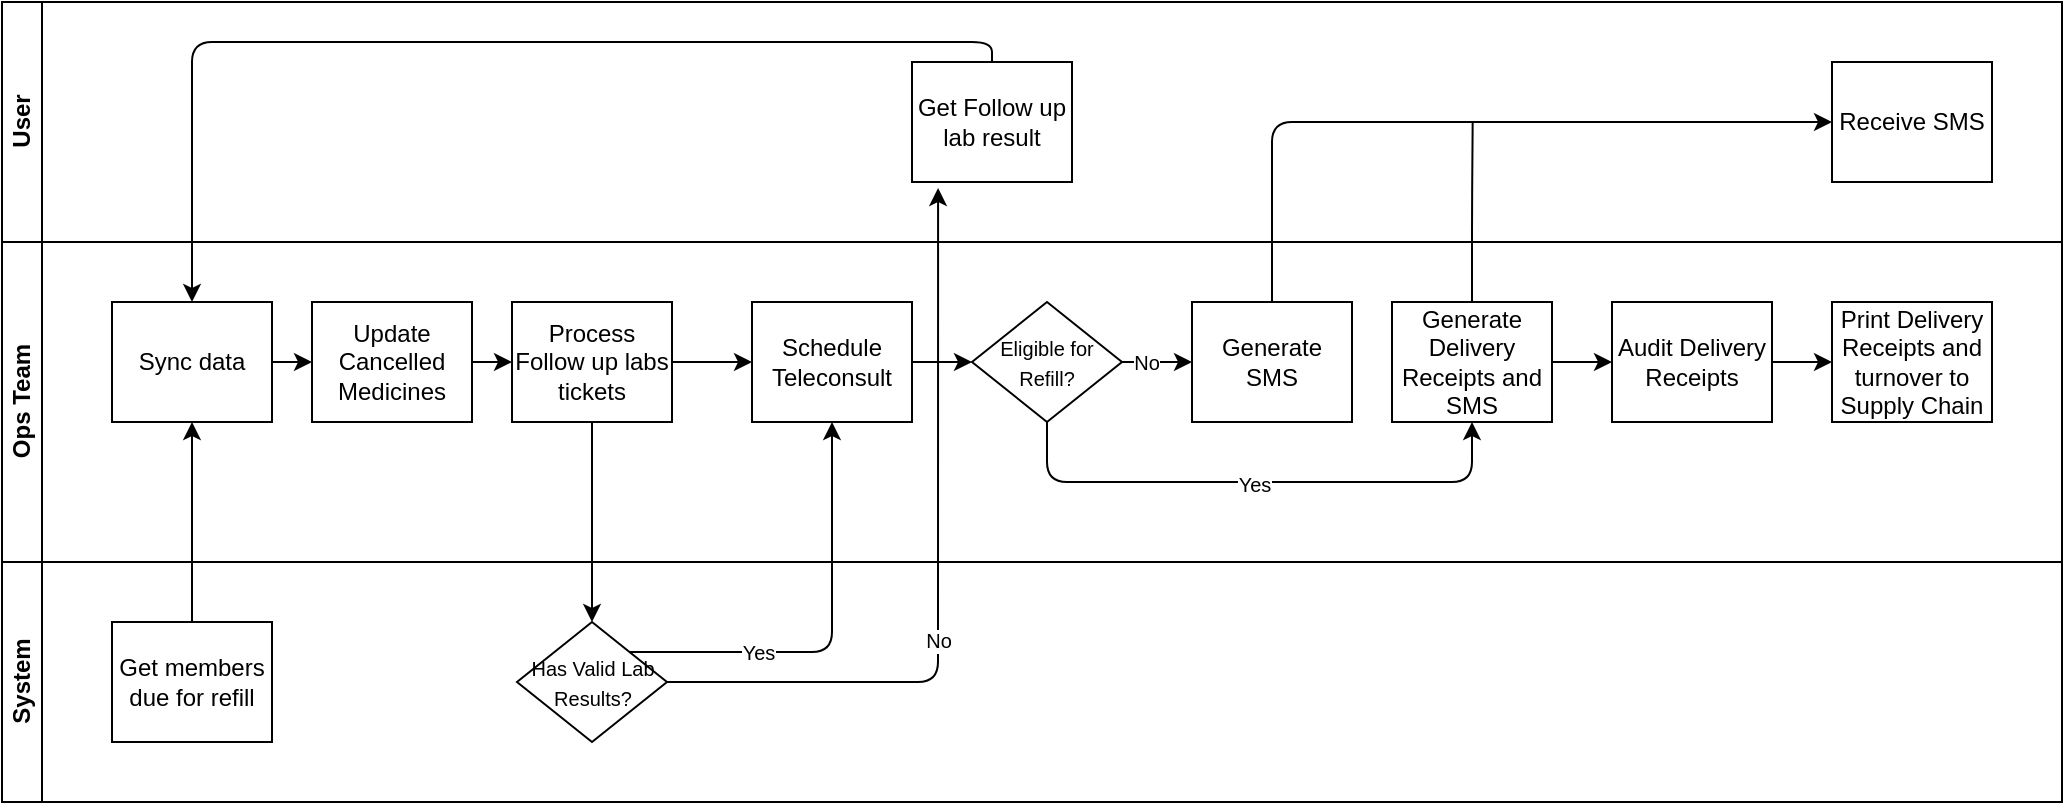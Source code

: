<mxfile>
    <diagram id="6EdcWHPuBUTrfilaugjj" name="Page-1">
        <mxGraphModel dx="832" dy="335" grid="1" gridSize="10" guides="1" tooltips="1" connect="1" arrows="1" fold="1" page="1" pageScale="1" pageWidth="850" pageHeight="1100" math="0" shadow="0">
            <root>
                <mxCell id="0"/>
                <mxCell id="1" parent="0"/>
                <mxCell id="2" value="" style="swimlane;html=1;childLayout=stackLayout;resizeParent=1;resizeParentMax=0;horizontal=0;startSize=0;horizontalStack=0;" parent="1" vertex="1">
                    <mxGeometry x="195" y="40" width="1030" height="400" as="geometry"/>
                </mxCell>
                <mxCell id="7" value="User" style="swimlane;html=1;startSize=20;horizontal=0;" parent="2" vertex="1">
                    <mxGeometry width="1030" height="120" as="geometry"/>
                </mxCell>
                <mxCell id="42" value="Get Follow up lab result" style="rounded=0;whiteSpace=wrap;html=1;fontFamily=Helvetica;fontSize=12;fontColor=#000000;align=center;" parent="7" vertex="1">
                    <mxGeometry x="455" y="30" width="80" height="60" as="geometry"/>
                </mxCell>
                <mxCell id="63" value="Receive SMS" style="rounded=0;whiteSpace=wrap;html=1;fontFamily=Helvetica;fontSize=12;fontColor=#000000;align=center;" parent="7" vertex="1">
                    <mxGeometry x="915" y="30" width="80" height="60" as="geometry"/>
                </mxCell>
                <mxCell id="22" value="Ops Team" style="swimlane;html=1;startSize=20;horizontal=0;" parent="2" vertex="1">
                    <mxGeometry y="120" width="1030" height="160" as="geometry"/>
                </mxCell>
                <mxCell id="31" style="edgeStyle=none;html=1;exitX=1;exitY=0.5;exitDx=0;exitDy=0;entryX=0;entryY=0.5;entryDx=0;entryDy=0;fontSize=10;fontColor=#FFFFFF;" parent="22" source="24" target="30" edge="1">
                    <mxGeometry relative="1" as="geometry"/>
                </mxCell>
                <mxCell id="24" value="Process Follow up labs tickets" style="rounded=0;whiteSpace=wrap;html=1;fontFamily=Helvetica;fontSize=12;fontColor=#000000;align=center;" parent="22" vertex="1">
                    <mxGeometry x="255" y="30" width="80" height="60" as="geometry"/>
                </mxCell>
                <mxCell id="52" style="edgeStyle=orthogonalEdgeStyle;html=1;exitX=1;exitY=0.5;exitDx=0;exitDy=0;entryX=0;entryY=0.5;entryDx=0;entryDy=0;fontSize=10;fontColor=#FFFFFF;" parent="22" source="30" edge="1">
                    <mxGeometry relative="1" as="geometry">
                        <mxPoint x="485" y="60" as="targetPoint"/>
                    </mxGeometry>
                </mxCell>
                <mxCell id="30" value="Schedule Teleconsult" style="rounded=0;whiteSpace=wrap;html=1;fontFamily=Helvetica;fontSize=12;fontColor=#000000;align=center;" parent="22" vertex="1">
                    <mxGeometry x="375" y="30" width="80" height="60" as="geometry"/>
                </mxCell>
                <mxCell id="36" style="edgeStyle=orthogonalEdgeStyle;html=1;exitX=1;exitY=0.5;exitDx=0;exitDy=0;entryX=0;entryY=0.5;entryDx=0;entryDy=0;fontSize=10;fontColor=#FFFFFF;" parent="22" source="34" target="35" edge="1">
                    <mxGeometry relative="1" as="geometry"/>
                </mxCell>
                <mxCell id="34" value="Sync data" style="rounded=0;whiteSpace=wrap;html=1;fontFamily=Helvetica;fontSize=12;fontColor=#000000;align=center;" parent="22" vertex="1">
                    <mxGeometry x="55" y="30" width="80" height="60" as="geometry"/>
                </mxCell>
                <mxCell id="38" style="edgeStyle=orthogonalEdgeStyle;html=1;exitX=1;exitY=0.5;exitDx=0;exitDy=0;entryX=0;entryY=0.5;entryDx=0;entryDy=0;fontSize=10;fontColor=#FFFFFF;" parent="22" source="35" target="24" edge="1">
                    <mxGeometry relative="1" as="geometry"/>
                </mxCell>
                <mxCell id="35" value="Update Cancelled Medicines" style="rounded=0;whiteSpace=wrap;html=1;fontFamily=Helvetica;fontSize=12;fontColor=#000000;align=center;" parent="22" vertex="1">
                    <mxGeometry x="155" y="30" width="80" height="60" as="geometry"/>
                </mxCell>
                <mxCell id="60" style="edgeStyle=orthogonalEdgeStyle;html=1;exitX=1;exitY=0.5;exitDx=0;exitDy=0;fontSize=10;fontColor=#FFFFFF;" parent="22" source="53" target="54" edge="1">
                    <mxGeometry relative="1" as="geometry"/>
                </mxCell>
                <mxCell id="67" value="&lt;font color=&quot;#000000&quot;&gt;No&lt;/font&gt;" style="edgeLabel;html=1;align=center;verticalAlign=middle;resizable=0;points=[];fontSize=10;fontColor=#FFFFFF;" parent="60" vertex="1" connectable="0">
                    <mxGeometry x="-0.305" relative="1" as="geometry">
                        <mxPoint as="offset"/>
                    </mxGeometry>
                </mxCell>
                <mxCell id="68" style="edgeStyle=orthogonalEdgeStyle;html=1;exitX=0.5;exitY=1;exitDx=0;exitDy=0;entryX=0.5;entryY=1;entryDx=0;entryDy=0;fontSize=10;fontColor=#FFFFFF;" parent="22" source="53" target="59" edge="1">
                    <mxGeometry relative="1" as="geometry">
                        <Array as="points">
                            <mxPoint x="523" y="120"/>
                            <mxPoint x="735" y="120"/>
                        </Array>
                    </mxGeometry>
                </mxCell>
                <mxCell id="69" value="&lt;font color=&quot;#000000&quot;&gt;Yes&lt;/font&gt;" style="edgeLabel;html=1;align=center;verticalAlign=middle;resizable=0;points=[];fontSize=10;fontColor=#FFFFFF;" parent="68" vertex="1" connectable="0">
                    <mxGeometry x="-0.021" y="-1" relative="1" as="geometry">
                        <mxPoint as="offset"/>
                    </mxGeometry>
                </mxCell>
                <mxCell id="53" value="&lt;font style=&quot;font-size: 10px;&quot;&gt;Eligible for Refill?&lt;/font&gt;" style="rhombus;whiteSpace=wrap;html=1;fontFamily=Helvetica;fontSize=12;fontColor=#000000;align=center;" parent="22" vertex="1">
                    <mxGeometry x="485" y="30" width="75" height="60" as="geometry"/>
                </mxCell>
                <mxCell id="54" value="Generate SMS" style="rounded=0;whiteSpace=wrap;html=1;fontFamily=Helvetica;fontSize=12;fontColor=#000000;align=center;" parent="22" vertex="1">
                    <mxGeometry x="595" y="30" width="80" height="60" as="geometry"/>
                </mxCell>
                <mxCell id="58" style="edgeStyle=orthogonalEdgeStyle;html=1;exitX=1;exitY=0.5;exitDx=0;exitDy=0;entryX=0;entryY=0.5;entryDx=0;entryDy=0;fontSize=10;fontColor=#FFFFFF;" parent="22" source="55" edge="1">
                    <mxGeometry relative="1" as="geometry">
                        <mxPoint x="915" y="60" as="targetPoint"/>
                    </mxGeometry>
                </mxCell>
                <mxCell id="55" value="Audit Delivery Receipts" style="rounded=0;whiteSpace=wrap;html=1;fontFamily=Helvetica;fontSize=12;fontColor=#000000;align=center;" parent="22" vertex="1">
                    <mxGeometry x="805" y="30" width="80" height="60" as="geometry"/>
                </mxCell>
                <mxCell id="62" style="edgeStyle=orthogonalEdgeStyle;html=1;exitX=1;exitY=0.5;exitDx=0;exitDy=0;entryX=0;entryY=0.5;entryDx=0;entryDy=0;fontSize=10;fontColor=#FFFFFF;" parent="22" source="59" target="55" edge="1">
                    <mxGeometry relative="1" as="geometry"/>
                </mxCell>
                <mxCell id="59" value="Generate Delivery Receipts and SMS" style="rounded=0;whiteSpace=wrap;html=1;fontFamily=Helvetica;fontSize=12;fontColor=#000000;align=center;" parent="22" vertex="1">
                    <mxGeometry x="695" y="30" width="80" height="60" as="geometry"/>
                </mxCell>
                <mxCell id="50" style="edgeStyle=orthogonalEdgeStyle;html=1;exitX=0.5;exitY=0;exitDx=0;exitDy=0;entryX=0.5;entryY=0;entryDx=0;entryDy=0;fontSize=10;fontColor=#FFFFFF;" parent="2" source="42" target="34" edge="1">
                    <mxGeometry relative="1" as="geometry"/>
                </mxCell>
                <mxCell id="70" style="edgeStyle=orthogonalEdgeStyle;html=1;exitX=0.5;exitY=0;exitDx=0;exitDy=0;fontSize=10;fontColor=#FFFFFF;entryX=0;entryY=0.5;entryDx=0;entryDy=0;" parent="2" source="54" target="63" edge="1">
                    <mxGeometry relative="1" as="geometry">
                        <mxPoint x="875" y="30" as="targetPoint"/>
                    </mxGeometry>
                </mxCell>
                <mxCell id="14" value="System" style="swimlane;html=1;startSize=20;horizontal=0;" parent="2" vertex="1">
                    <mxGeometry y="280" width="1030" height="120" as="geometry"/>
                </mxCell>
                <mxCell id="73" value="Get members due for refill" style="rounded=0;whiteSpace=wrap;html=1;fontFamily=Helvetica;fontSize=12;fontColor=#000000;align=center;" parent="14" vertex="1">
                    <mxGeometry x="55" y="30" width="80" height="60" as="geometry"/>
                </mxCell>
                <mxCell id="26" value="&lt;font style=&quot;font-size: 10px;&quot;&gt;Has Valid Lab Results?&lt;/font&gt;" style="rhombus;whiteSpace=wrap;html=1;fontFamily=Helvetica;fontSize=12;fontColor=#000000;align=center;" parent="14" vertex="1">
                    <mxGeometry x="257.5" y="30" width="75" height="60" as="geometry"/>
                </mxCell>
                <mxCell id="74" style="edgeStyle=orthogonalEdgeStyle;html=1;exitX=0.5;exitY=0;exitDx=0;exitDy=0;entryX=0.5;entryY=1;entryDx=0;entryDy=0;fontSize=10;fontColor=#FFFFFF;endArrow=classic;endFill=1;" parent="2" source="73" target="34" edge="1">
                    <mxGeometry relative="1" as="geometry"/>
                </mxCell>
                <mxCell id="75" style="edgeStyle=orthogonalEdgeStyle;html=1;exitX=0.5;exitY=1;exitDx=0;exitDy=0;entryX=0.5;entryY=0;entryDx=0;entryDy=0;fontSize=10;fontColor=#FFFFFF;endArrow=classic;endFill=1;" parent="2" source="24" target="26" edge="1">
                    <mxGeometry relative="1" as="geometry"/>
                </mxCell>
                <mxCell id="77" style="edgeStyle=orthogonalEdgeStyle;html=1;exitX=1;exitY=0;exitDx=0;exitDy=0;entryX=0.5;entryY=1;entryDx=0;entryDy=0;fontSize=10;fontColor=#FFFFFF;endArrow=classic;endFill=1;" parent="2" source="26" target="30" edge="1">
                    <mxGeometry relative="1" as="geometry"/>
                </mxCell>
                <mxCell id="78" value="&lt;font color=&quot;#000000&quot;&gt;Yes&lt;/font&gt;" style="edgeLabel;html=1;align=center;verticalAlign=middle;resizable=0;points=[];fontSize=10;fontColor=#FFFFFF;" parent="77" vertex="1" connectable="0">
                    <mxGeometry x="-0.41" relative="1" as="geometry">
                        <mxPoint as="offset"/>
                    </mxGeometry>
                </mxCell>
                <mxCell id="46" style="edgeStyle=orthogonalEdgeStyle;html=1;exitX=1;exitY=0.5;exitDx=0;exitDy=0;entryX=0.163;entryY=1.05;entryDx=0;entryDy=0;fontSize=10;fontColor=#FFFFFF;endArrow=classic;endFill=1;entryPerimeter=0;" parent="2" source="26" target="42" edge="1">
                    <mxGeometry relative="1" as="geometry">
                        <mxPoint x="455" y="60" as="targetPoint"/>
                    </mxGeometry>
                </mxCell>
                <mxCell id="47" value="&lt;font color=&quot;#000000&quot;&gt;No&lt;/font&gt;" style="edgeLabel;html=1;align=center;verticalAlign=middle;resizable=0;points=[];fontSize=10;fontColor=#FFFFFF;" parent="46" vertex="1" connectable="0">
                    <mxGeometry x="-0.179" relative="1" as="geometry">
                        <mxPoint as="offset"/>
                    </mxGeometry>
                </mxCell>
                <mxCell id="71" value="Print Delivery Receipts and turnover to Supply Chain" style="rounded=0;whiteSpace=wrap;html=1;fontFamily=Helvetica;fontSize=12;fontColor=#000000;align=center;" parent="1" vertex="1">
                    <mxGeometry x="1110" y="190" width="80" height="60" as="geometry"/>
                </mxCell>
                <mxCell id="79" style="edgeStyle=orthogonalEdgeStyle;html=1;exitX=0.5;exitY=0;exitDx=0;exitDy=0;fontSize=10;fontColor=#000000;endArrow=none;endFill=0;" parent="1" source="59" edge="1">
                    <mxGeometry relative="1" as="geometry">
                        <mxPoint x="930.333" y="100" as="targetPoint"/>
                    </mxGeometry>
                </mxCell>
            </root>
        </mxGraphModel>
    </diagram>
</mxfile>